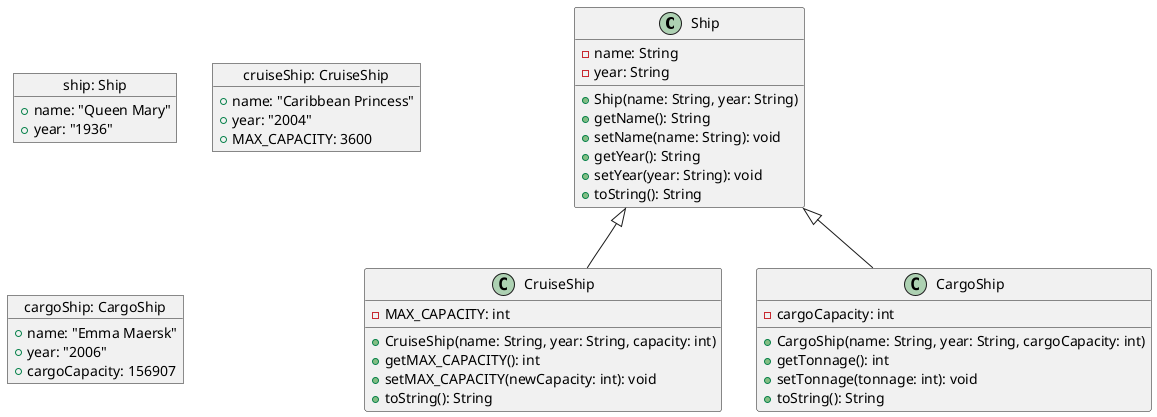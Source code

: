 @startuml
'https://plantuml.com/object-diagram
class Ship {
    - name: String
    - year: String

    + Ship(name: String, year: String)
    + getName(): String
    + setName(name: String): void
    + getYear(): String
    + setYear(year: String): void
    + toString(): String
}

class CruiseShip {
    - MAX_CAPACITY: int

    + CruiseShip(name: String, year: String, capacity: int)
    + getMAX_CAPACITY(): int
    + setMAX_CAPACITY(newCapacity: int): void
    + toString(): String
}

class CargoShip {
    - cargoCapacity: int

    + CargoShip(name: String, year: String, cargoCapacity: int)
    + getTonnage(): int
    + setTonnage(tonnage: int): void
    + toString(): String
}

Ship <|-- CruiseShip
Ship <|-- CargoShip

object "ship: Ship" as ship {
    + name: "Queen Mary"
    + year: "1936"
}

object "cruiseShip: CruiseShip" as cruiseShip {
    + name: "Caribbean Princess"
    + year: "2004"
    + MAX_CAPACITY: 3600
}

object "cargoShip: CargoShip" as cargoShip {
    + name: "Emma Maersk"
    + year: "2006"
    + cargoCapacity: 156907
}
@enduml

